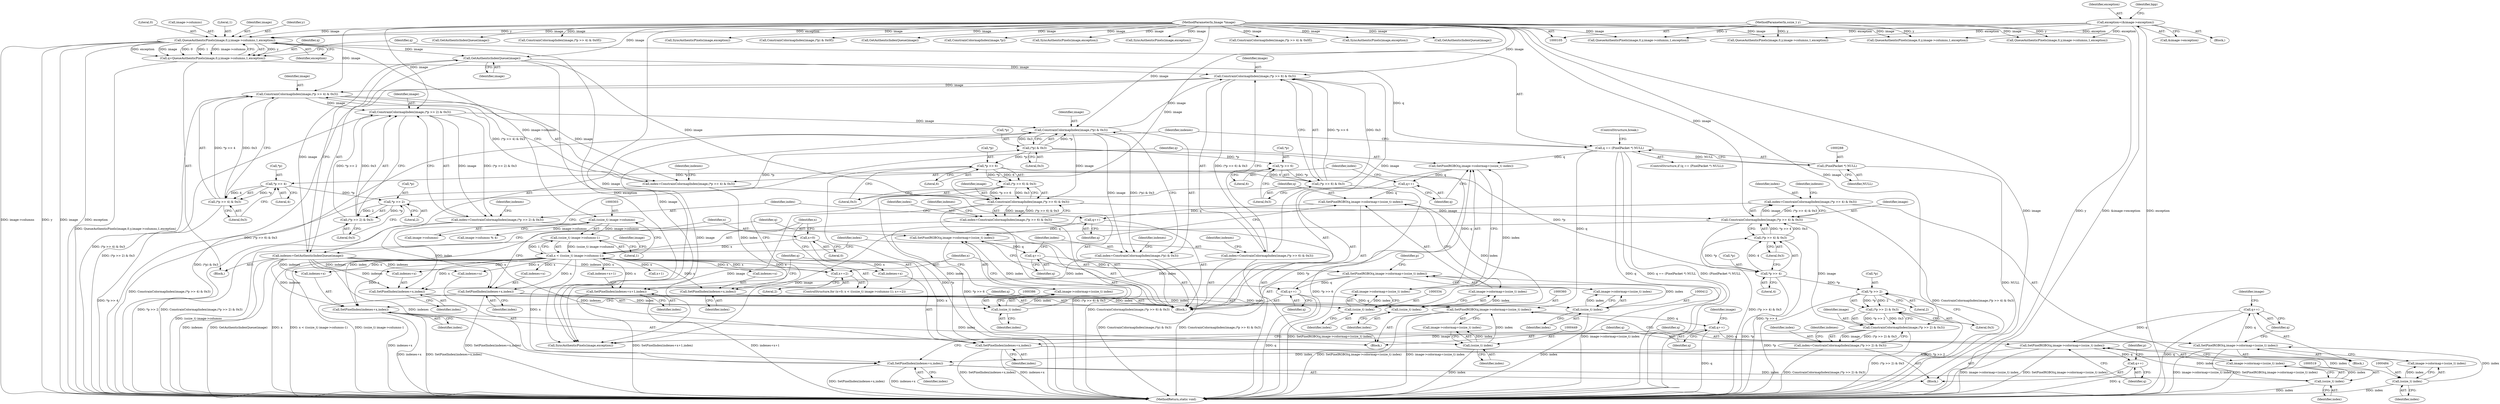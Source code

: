 digraph "0_ImageMagick_b6ae2f9e0ab13343c0281732d479757a8e8979c7@pointer" {
"1000512" [label="(Call,SetPixelRGBO(q,image->colormap+(ssize_t) index))"];
"1000486" [label="(Call,q++)"];
"1000477" [label="(Call,SetPixelRGBO(q,image->colormap+(ssize_t) index))"];
"1000451" [label="(Call,q++)"];
"1000442" [label="(Call,SetPixelRGBO(q,image->colormap+(ssize_t) index))"];
"1000285" [label="(Call,q == (PixelPacket *) NULL)"];
"1000273" [label="(Call,q=QueueAuthenticPixels(image,0,y,image->columns,1,exception))"];
"1000275" [label="(Call,QueueAuthenticPixels(image,0,y,image->columns,1,exception))"];
"1000108" [label="(MethodParameterIn,Image *image)"];
"1000107" [label="(MethodParameterIn,ssize_t y)"];
"1000117" [label="(Call,exception=(&image->exception))"];
"1000287" [label="(Call,(PixelPacket *) NULL)"];
"1000416" [label="(Call,q++)"];
"1000405" [label="(Call,SetPixelRGBO(q,image->colormap+(ssize_t) index))"];
"1000388" [label="(Call,q++)"];
"1000379" [label="(Call,SetPixelRGBO(q,image->colormap+(ssize_t) index))"];
"1000362" [label="(Call,q++)"];
"1000353" [label="(Call,SetPixelRGBO(q,image->colormap+(ssize_t) index))"];
"1000336" [label="(Call,q++)"];
"1000327" [label="(Call,SetPixelRGBO(q,image->colormap+(ssize_t) index))"];
"1000333" [label="(Call,(ssize_t) index)"];
"1000322" [label="(Call,SetPixelIndex(indexes+x,index))"];
"1000291" [label="(Call,indexes=GetAuthenticIndexQueue(image))"];
"1000293" [label="(Call,GetAuthenticIndexQueue(image))"];
"1000299" [label="(Call,x < ((ssize_t) image->columns-1))"];
"1000308" [label="(Call,x+=2)"];
"1000296" [label="(Call,x=0)"];
"1000301" [label="(Call,(ssize_t) image->columns-1)"];
"1000302" [label="(Call,(ssize_t) image->columns)"];
"1000312" [label="(Call,index=ConstrainColormapIndex(image,(*p >> 6) & 0x3))"];
"1000314" [label="(Call,ConstrainColormapIndex(image,(*p >> 6) & 0x3))"];
"1000392" [label="(Call,ConstrainColormapIndex(image,(*p) & 0x3))"];
"1000366" [label="(Call,ConstrainColormapIndex(image,(*p >> 2) & 0x3))"];
"1000340" [label="(Call,ConstrainColormapIndex(image,(*p >> 4) & 0x3))"];
"1000342" [label="(Call,(*p >> 4) & 0x3)"];
"1000343" [label="(Call,*p >> 4)"];
"1000317" [label="(Call,*p >> 6)"];
"1000394" [label="(Call,(*p) & 0x3)"];
"1000369" [label="(Call,*p >> 2)"];
"1000368" [label="(Call,(*p >> 2) & 0x3)"];
"1000316" [label="(Call,(*p >> 6) & 0x3)"];
"1000359" [label="(Call,(ssize_t) index)"];
"1000348" [label="(Call,SetPixelIndex(indexes+x,index))"];
"1000338" [label="(Call,index=ConstrainColormapIndex(image,(*p >> 4) & 0x3))"];
"1000385" [label="(Call,(ssize_t) index)"];
"1000374" [label="(Call,SetPixelIndex(indexes+x,index))"];
"1000364" [label="(Call,index=ConstrainColormapIndex(image,(*p >> 2) & 0x3))"];
"1000411" [label="(Call,(ssize_t) index)"];
"1000398" [label="(Call,SetPixelIndex(indexes+x+1,index))"];
"1000390" [label="(Call,index=ConstrainColormapIndex(image,(*p) & 0x3))"];
"1000448" [label="(Call,(ssize_t) index)"];
"1000437" [label="(Call,SetPixelIndex(indexes+x,index))"];
"1000427" [label="(Call,index=ConstrainColormapIndex(image,(*p >> 6) & 0x3))"];
"1000429" [label="(Call,ConstrainColormapIndex(image,(*p >> 6) & 0x3))"];
"1000431" [label="(Call,(*p >> 6) & 0x3)"];
"1000432" [label="(Call,*p >> 6)"];
"1000483" [label="(Call,(ssize_t) index)"];
"1000472" [label="(Call,SetPixelIndex(indexes+x,index))"];
"1000462" [label="(Call,index=ConstrainColormapIndex(image,(*p >> 4) & 0x3))"];
"1000464" [label="(Call,ConstrainColormapIndex(image,(*p >> 4) & 0x3))"];
"1000466" [label="(Call,(*p >> 4) & 0x3)"];
"1000467" [label="(Call,*p >> 4)"];
"1000518" [label="(Call,(ssize_t) index)"];
"1000507" [label="(Call,SetPixelIndex(indexes+x,index))"];
"1000497" [label="(Call,index=ConstrainColormapIndex(image,(*p >> 2) & 0x3))"];
"1000499" [label="(Call,ConstrainColormapIndex(image,(*p >> 2) & 0x3))"];
"1000501" [label="(Call,(*p >> 2) & 0x3)"];
"1000502" [label="(Call,*p >> 2)"];
"1000521" [label="(Call,q++)"];
"1000292" [label="(Identifier,indexes)"];
"1000509" [label="(Identifier,indexes)"];
"1000326" [label="(Identifier,index)"];
"1000385" [label="(Call,(ssize_t) index)"];
"1000467" [label="(Call,*p >> 4)"];
"1000486" [label="(Call,q++)"];
"1000464" [label="(Call,ConstrainColormapIndex(image,(*p >> 4) & 0x3))"];
"1000349" [label="(Call,indexes+x)"];
"1000315" [label="(Identifier,image)"];
"1000462" [label="(Call,index=ConstrainColormapIndex(image,(*p >> 4) & 0x3))"];
"1000311" [label="(Block,)"];
"1000314" [label="(Call,ConstrainColormapIndex(image,(*p >> 6) & 0x3))"];
"1000362" [label="(Call,q++)"];
"1000273" [label="(Call,q=QueueAuthenticPixels(image,0,y,image->columns,1,exception))"];
"1000522" [label="(Identifier,q)"];
"1000422" [label="(Identifier,image)"];
"1000487" [label="(Identifier,q)"];
"1000381" [label="(Call,image->colormap+(ssize_t) index)"];
"1000380" [label="(Identifier,q)"];
"1000301" [label="(Call,(ssize_t) image->columns-1)"];
"1000373" [label="(Literal,0x3)"];
"1000277" [label="(Literal,0)"];
"1000117" [label="(Call,exception=(&image->exception))"];
"1000498" [label="(Identifier,index)"];
"1000505" [label="(Literal,2)"];
"1000695" [label="(Call,GetAuthenticIndexQueue(image))"];
"1000468" [label="(Call,*p)"];
"1000290" [label="(ControlStructure,break;)"];
"1000479" [label="(Call,image->colormap+(ssize_t) index)"];
"1000118" [label="(Identifier,exception)"];
"1000390" [label="(Call,index=ConstrainColormapIndex(image,(*p) & 0x3))"];
"1000346" [label="(Literal,4)"];
"1000404" [label="(Identifier,index)"];
"1000441" [label="(Identifier,index)"];
"1000124" [label="(Identifier,bpp)"];
"1000511" [label="(Identifier,index)"];
"1000461" [label="(Block,)"];
"1000344" [label="(Call,*p)"];
"1000304" [label="(Call,image->columns)"];
"1000470" [label="(Literal,4)"];
"1000514" [label="(Call,image->colormap+(ssize_t) index)"];
"1000275" [label="(Call,QueueAuthenticPixels(image,0,y,image->columns,1,exception))"];
"1000426" [label="(Block,)"];
"1000537" [label="(Call,QueueAuthenticPixels(image,0,y,image->columns,1,exception))"];
"1000463" [label="(Identifier,index)"];
"1000639" [label="(Call,ConstrainColormapIndex(image,(*p >> 4) & 0x0f))"];
"1000313" [label="(Identifier,index)"];
"1000431" [label="(Call,(*p >> 6) & 0x3)"];
"1000395" [label="(Call,*p)"];
"1000328" [label="(Identifier,q)"];
"1000379" [label="(Call,SetPixelRGBO(q,image->colormap+(ssize_t) index))"];
"1000352" [label="(Identifier,index)"];
"1000512" [label="(Call,SetPixelRGBO(q,image->colormap+(ssize_t) index))"];
"1000503" [label="(Call,*p)"];
"1000287" [label="(Call,(PixelPacket *) NULL)"];
"1000321" [label="(Literal,0x3)"];
"1000401" [label="(Call,x+1)"];
"1000473" [label="(Call,indexes+x)"];
"1000335" [label="(Identifier,index)"];
"1000367" [label="(Identifier,image)"];
"1000297" [label="(Identifier,x)"];
"1000291" [label="(Call,indexes=GetAuthenticIndexQueue(image))"];
"1000513" [label="(Identifier,q)"];
"1000398" [label="(Call,SetPixelIndex(indexes+x+1,index))"];
"1000496" [label="(Block,)"];
"1000483" [label="(Call,(ssize_t) index)"];
"1000527" [label="(Call,SyncAuthenticPixels(image,exception))"];
"1000323" [label="(Call,indexes+x)"];
"1000443" [label="(Identifier,q)"];
"1000340" [label="(Call,ConstrainColormapIndex(image,(*p >> 4) & 0x3))"];
"1000520" [label="(Identifier,index)"];
"1000432" [label="(Call,*p >> 6)"];
"1000406" [label="(Identifier,q)"];
"1000119" [label="(Call,&image->exception)"];
"1000457" [label="(Identifier,image)"];
"1000309" [label="(Identifier,x)"];
"1000308" [label="(Call,x+=2)"];
"1000492" [label="(Identifier,image)"];
"1000477" [label="(Call,SetPixelRGBO(q,image->colormap+(ssize_t) index))"];
"1000452" [label="(Identifier,q)"];
"1000375" [label="(Call,indexes+x)"];
"1000341" [label="(Identifier,image)"];
"1000433" [label="(Call,*p)"];
"1000451" [label="(Call,q++)"];
"1000407" [label="(Call,image->colormap+(ssize_t) index)"];
"1000428" [label="(Identifier,index)"];
"1000400" [label="(Identifier,indexes)"];
"1000272" [label="(Block,)"];
"1000365" [label="(Identifier,index)"];
"1000438" [label="(Call,indexes+x)"];
"1000343" [label="(Call,*p >> 4)"];
"1000361" [label="(Identifier,index)"];
"1000405" [label="(Call,SetPixelRGBO(q,image->colormap+(ssize_t) index))"];
"1000378" [label="(Identifier,index)"];
"1000310" [label="(Literal,2)"];
"1000521" [label="(Call,q++)"];
"1000318" [label="(Call,*p)"];
"1000296" [label="(Call,x=0)"];
"1000285" [label="(Call,q == (PixelPacket *) NULL)"];
"1000677" [label="(Call,QueueAuthenticPixels(image,0,y,image->columns,1,exception))"];
"1000444" [label="(Call,image->colormap+(ssize_t) index)"];
"1000279" [label="(Call,image->columns)"];
"1000348" [label="(Call,SetPixelIndex(indexes+x,index))"];
"1000436" [label="(Literal,0x3)"];
"1000387" [label="(Identifier,index)"];
"1000497" [label="(Call,index=ConstrainColormapIndex(image,(*p >> 2) & 0x3))"];
"1000370" [label="(Call,*p)"];
"1000437" [label="(Call,SetPixelIndex(indexes+x,index))"];
"1000427" [label="(Call,index=ConstrainColormapIndex(image,(*p >> 6) & 0x3))"];
"1000737" [label="(Call,SyncAuthenticPixels(image,exception))"];
"1000602" [label="(Call,ConstrainColormapIndex(image,(*p) & 0x0f))"];
"1000294" [label="(Identifier,image)"];
"1000366" [label="(Call,ConstrainColormapIndex(image,(*p >> 2) & 0x3))"];
"1000130" [label="(Call,QueueAuthenticPixels(image,0,y,image->columns,1,exception))"];
"1000372" [label="(Literal,2)"];
"1000448" [label="(Call,(ssize_t) index)"];
"1000485" [label="(Identifier,index)"];
"1000110" [label="(Block,)"];
"1000359" [label="(Call,(ssize_t) index)"];
"1000474" [label="(Identifier,indexes)"];
"1000337" [label="(Identifier,q)"];
"1000465" [label="(Identifier,image)"];
"1000148" [label="(Call,GetAuthenticIndexQueue(image))"];
"1000108" [label="(MethodParameterIn,Image *image)"];
"1000289" [label="(Identifier,NULL)"];
"1000354" [label="(Identifier,q)"];
"1000299" [label="(Call,x < ((ssize_t) image->columns-1))"];
"1000393" [label="(Identifier,image)"];
"1000320" [label="(Literal,6)"];
"1000376" [label="(Identifier,indexes)"];
"1000300" [label="(Identifier,x)"];
"1000107" [label="(MethodParameterIn,ssize_t y)"];
"1000476" [label="(Identifier,index)"];
"1000282" [label="(Literal,1)"];
"1000713" [label="(Call,ConstrainColormapIndex(image,*p))"];
"1000347" [label="(Literal,0x3)"];
"1000329" [label="(Call,image->colormap+(ssize_t) index)"];
"1000338" [label="(Call,index=ConstrainColormapIndex(image,(*p >> 4) & 0x3))"];
"1000507" [label="(Call,SetPixelIndex(indexes+x,index))"];
"1000283" [label="(Identifier,exception)"];
"1000368" [label="(Call,(*p >> 2) & 0x3)"];
"1000274" [label="(Identifier,q)"];
"1000420" [label="(Call,image->columns % 4)"];
"1000276" [label="(Identifier,image)"];
"1000524" [label="(Identifier,p)"];
"1000417" [label="(Identifier,q)"];
"1000317" [label="(Call,*p >> 6)"];
"1000336" [label="(Call,q++)"];
"1000394" [label="(Call,(*p) & 0x3)"];
"1000389" [label="(Identifier,q)"];
"1000342" [label="(Call,(*p >> 4) & 0x3)"];
"1000392" [label="(Call,ConstrainColormapIndex(image,(*p) & 0x3))"];
"1000324" [label="(Identifier,indexes)"];
"1000364" [label="(Call,index=ConstrainColormapIndex(image,(*p >> 2) & 0x3))"];
"1000369" [label="(Call,*p >> 2)"];
"1000667" [label="(Call,SyncAuthenticPixels(image,exception))"];
"1000327" [label="(Call,SetPixelRGBO(q,image->colormap+(ssize_t) index))"];
"1000278" [label="(Identifier,y)"];
"1000439" [label="(Identifier,indexes)"];
"1000388" [label="(Call,q++)"];
"1000307" [label="(Literal,1)"];
"1000413" [label="(Identifier,index)"];
"1000355" [label="(Call,image->colormap+(ssize_t) index)"];
"1000374" [label="(Call,SetPixelIndex(indexes+x,index))"];
"1000316" [label="(Call,(*p >> 6) & 0x3)"];
"1000500" [label="(Identifier,image)"];
"1000798" [label="(Call,SyncAuthenticPixels(image,exception))"];
"1000411" [label="(Call,(ssize_t) index)"];
"1000803" [label="(MethodReturn,static void)"];
"1000576" [label="(Call,ConstrainColormapIndex(image,(*p >> 4) & 0x0f))"];
"1000478" [label="(Identifier,q)"];
"1000416" [label="(Call,q++)"];
"1000284" [label="(ControlStructure,if (q == (PixelPacket *) NULL))"];
"1000518" [label="(Call,(ssize_t) index)"];
"1000499" [label="(Call,ConstrainColormapIndex(image,(*p >> 2) & 0x3))"];
"1000295" [label="(ControlStructure,for (x=0; x < ((ssize_t) image->columns-1); x+=2))"];
"1000502" [label="(Call,*p >> 2)"];
"1000286" [label="(Identifier,q)"];
"1000466" [label="(Call,(*p >> 4) & 0x3)"];
"1000471" [label="(Literal,0x3)"];
"1000353" [label="(Call,SetPixelRGBO(q,image->colormap+(ssize_t) index))"];
"1000298" [label="(Literal,0)"];
"1000391" [label="(Identifier,index)"];
"1000312" [label="(Call,index=ConstrainColormapIndex(image,(*p >> 6) & 0x3))"];
"1000501" [label="(Call,(*p >> 2) & 0x3)"];
"1000266" [label="(Call,SyncAuthenticPixels(image,exception))"];
"1000472" [label="(Call,SetPixelIndex(indexes+x,index))"];
"1000508" [label="(Call,indexes+x)"];
"1000506" [label="(Literal,0x3)"];
"1000293" [label="(Call,GetAuthenticIndexQueue(image))"];
"1000429" [label="(Call,ConstrainColormapIndex(image,(*p >> 6) & 0x3))"];
"1000322" [label="(Call,SetPixelIndex(indexes+x,index))"];
"1000397" [label="(Literal,0x3)"];
"1000350" [label="(Identifier,indexes)"];
"1000399" [label="(Call,indexes+x+1)"];
"1000450" [label="(Identifier,index)"];
"1000746" [label="(Call,QueueAuthenticPixels(image,0,y,image->columns,1,exception))"];
"1000430" [label="(Identifier,image)"];
"1000333" [label="(Call,(ssize_t) index)"];
"1000339" [label="(Identifier,index)"];
"1000415" [label="(Identifier,p)"];
"1000442" [label="(Call,SetPixelRGBO(q,image->colormap+(ssize_t) index))"];
"1000363" [label="(Identifier,q)"];
"1000435" [label="(Literal,6)"];
"1000302" [label="(Call,(ssize_t) image->columns)"];
"1000555" [label="(Call,GetAuthenticIndexQueue(image))"];
"1000512" -> "1000496"  [label="AST: "];
"1000512" -> "1000514"  [label="CFG: "];
"1000513" -> "1000512"  [label="AST: "];
"1000514" -> "1000512"  [label="AST: "];
"1000522" -> "1000512"  [label="CFG: "];
"1000512" -> "1000803"  [label="DDG: image->colormap+(ssize_t) index"];
"1000512" -> "1000803"  [label="DDG: SetPixelRGBO(q,image->colormap+(ssize_t) index)"];
"1000486" -> "1000512"  [label="DDG: q"];
"1000518" -> "1000512"  [label="DDG: index"];
"1000512" -> "1000521"  [label="DDG: q"];
"1000486" -> "1000461"  [label="AST: "];
"1000486" -> "1000487"  [label="CFG: "];
"1000487" -> "1000486"  [label="AST: "];
"1000492" -> "1000486"  [label="CFG: "];
"1000486" -> "1000803"  [label="DDG: q"];
"1000477" -> "1000486"  [label="DDG: q"];
"1000477" -> "1000461"  [label="AST: "];
"1000477" -> "1000479"  [label="CFG: "];
"1000478" -> "1000477"  [label="AST: "];
"1000479" -> "1000477"  [label="AST: "];
"1000487" -> "1000477"  [label="CFG: "];
"1000477" -> "1000803"  [label="DDG: image->colormap+(ssize_t) index"];
"1000477" -> "1000803"  [label="DDG: SetPixelRGBO(q,image->colormap+(ssize_t) index)"];
"1000451" -> "1000477"  [label="DDG: q"];
"1000483" -> "1000477"  [label="DDG: index"];
"1000451" -> "1000426"  [label="AST: "];
"1000451" -> "1000452"  [label="CFG: "];
"1000452" -> "1000451"  [label="AST: "];
"1000457" -> "1000451"  [label="CFG: "];
"1000451" -> "1000803"  [label="DDG: q"];
"1000442" -> "1000451"  [label="DDG: q"];
"1000442" -> "1000426"  [label="AST: "];
"1000442" -> "1000444"  [label="CFG: "];
"1000443" -> "1000442"  [label="AST: "];
"1000444" -> "1000442"  [label="AST: "];
"1000452" -> "1000442"  [label="CFG: "];
"1000442" -> "1000803"  [label="DDG: SetPixelRGBO(q,image->colormap+(ssize_t) index)"];
"1000442" -> "1000803"  [label="DDG: image->colormap+(ssize_t) index"];
"1000285" -> "1000442"  [label="DDG: q"];
"1000416" -> "1000442"  [label="DDG: q"];
"1000448" -> "1000442"  [label="DDG: index"];
"1000285" -> "1000284"  [label="AST: "];
"1000285" -> "1000287"  [label="CFG: "];
"1000286" -> "1000285"  [label="AST: "];
"1000287" -> "1000285"  [label="AST: "];
"1000290" -> "1000285"  [label="CFG: "];
"1000292" -> "1000285"  [label="CFG: "];
"1000285" -> "1000803"  [label="DDG: q"];
"1000285" -> "1000803"  [label="DDG: q == (PixelPacket *) NULL"];
"1000285" -> "1000803"  [label="DDG: (PixelPacket *) NULL"];
"1000273" -> "1000285"  [label="DDG: q"];
"1000287" -> "1000285"  [label="DDG: NULL"];
"1000285" -> "1000327"  [label="DDG: q"];
"1000273" -> "1000272"  [label="AST: "];
"1000273" -> "1000275"  [label="CFG: "];
"1000274" -> "1000273"  [label="AST: "];
"1000275" -> "1000273"  [label="AST: "];
"1000286" -> "1000273"  [label="CFG: "];
"1000273" -> "1000803"  [label="DDG: QueueAuthenticPixels(image,0,y,image->columns,1,exception)"];
"1000275" -> "1000273"  [label="DDG: y"];
"1000275" -> "1000273"  [label="DDG: exception"];
"1000275" -> "1000273"  [label="DDG: image"];
"1000275" -> "1000273"  [label="DDG: 0"];
"1000275" -> "1000273"  [label="DDG: 1"];
"1000275" -> "1000273"  [label="DDG: image->columns"];
"1000275" -> "1000283"  [label="CFG: "];
"1000276" -> "1000275"  [label="AST: "];
"1000277" -> "1000275"  [label="AST: "];
"1000278" -> "1000275"  [label="AST: "];
"1000279" -> "1000275"  [label="AST: "];
"1000282" -> "1000275"  [label="AST: "];
"1000283" -> "1000275"  [label="AST: "];
"1000275" -> "1000803"  [label="DDG: y"];
"1000275" -> "1000803"  [label="DDG: image"];
"1000275" -> "1000803"  [label="DDG: exception"];
"1000275" -> "1000803"  [label="DDG: image->columns"];
"1000108" -> "1000275"  [label="DDG: image"];
"1000107" -> "1000275"  [label="DDG: y"];
"1000117" -> "1000275"  [label="DDG: exception"];
"1000275" -> "1000293"  [label="DDG: image"];
"1000275" -> "1000302"  [label="DDG: image->columns"];
"1000275" -> "1000527"  [label="DDG: exception"];
"1000108" -> "1000105"  [label="AST: "];
"1000108" -> "1000803"  [label="DDG: image"];
"1000108" -> "1000130"  [label="DDG: image"];
"1000108" -> "1000148"  [label="DDG: image"];
"1000108" -> "1000266"  [label="DDG: image"];
"1000108" -> "1000293"  [label="DDG: image"];
"1000108" -> "1000314"  [label="DDG: image"];
"1000108" -> "1000340"  [label="DDG: image"];
"1000108" -> "1000366"  [label="DDG: image"];
"1000108" -> "1000392"  [label="DDG: image"];
"1000108" -> "1000429"  [label="DDG: image"];
"1000108" -> "1000464"  [label="DDG: image"];
"1000108" -> "1000499"  [label="DDG: image"];
"1000108" -> "1000527"  [label="DDG: image"];
"1000108" -> "1000537"  [label="DDG: image"];
"1000108" -> "1000555"  [label="DDG: image"];
"1000108" -> "1000576"  [label="DDG: image"];
"1000108" -> "1000602"  [label="DDG: image"];
"1000108" -> "1000639"  [label="DDG: image"];
"1000108" -> "1000667"  [label="DDG: image"];
"1000108" -> "1000677"  [label="DDG: image"];
"1000108" -> "1000695"  [label="DDG: image"];
"1000108" -> "1000713"  [label="DDG: image"];
"1000108" -> "1000737"  [label="DDG: image"];
"1000108" -> "1000746"  [label="DDG: image"];
"1000108" -> "1000798"  [label="DDG: image"];
"1000107" -> "1000105"  [label="AST: "];
"1000107" -> "1000803"  [label="DDG: y"];
"1000107" -> "1000130"  [label="DDG: y"];
"1000107" -> "1000537"  [label="DDG: y"];
"1000107" -> "1000677"  [label="DDG: y"];
"1000107" -> "1000746"  [label="DDG: y"];
"1000117" -> "1000110"  [label="AST: "];
"1000117" -> "1000119"  [label="CFG: "];
"1000118" -> "1000117"  [label="AST: "];
"1000119" -> "1000117"  [label="AST: "];
"1000124" -> "1000117"  [label="CFG: "];
"1000117" -> "1000803"  [label="DDG: exception"];
"1000117" -> "1000803"  [label="DDG: &image->exception"];
"1000117" -> "1000130"  [label="DDG: exception"];
"1000117" -> "1000537"  [label="DDG: exception"];
"1000117" -> "1000677"  [label="DDG: exception"];
"1000117" -> "1000746"  [label="DDG: exception"];
"1000287" -> "1000289"  [label="CFG: "];
"1000288" -> "1000287"  [label="AST: "];
"1000289" -> "1000287"  [label="AST: "];
"1000287" -> "1000803"  [label="DDG: NULL"];
"1000416" -> "1000311"  [label="AST: "];
"1000416" -> "1000417"  [label="CFG: "];
"1000417" -> "1000416"  [label="AST: "];
"1000309" -> "1000416"  [label="CFG: "];
"1000416" -> "1000803"  [label="DDG: q"];
"1000416" -> "1000327"  [label="DDG: q"];
"1000405" -> "1000416"  [label="DDG: q"];
"1000405" -> "1000311"  [label="AST: "];
"1000405" -> "1000407"  [label="CFG: "];
"1000406" -> "1000405"  [label="AST: "];
"1000407" -> "1000405"  [label="AST: "];
"1000415" -> "1000405"  [label="CFG: "];
"1000405" -> "1000803"  [label="DDG: SetPixelRGBO(q,image->colormap+(ssize_t) index)"];
"1000405" -> "1000803"  [label="DDG: image->colormap+(ssize_t) index"];
"1000388" -> "1000405"  [label="DDG: q"];
"1000411" -> "1000405"  [label="DDG: index"];
"1000388" -> "1000311"  [label="AST: "];
"1000388" -> "1000389"  [label="CFG: "];
"1000389" -> "1000388"  [label="AST: "];
"1000391" -> "1000388"  [label="CFG: "];
"1000379" -> "1000388"  [label="DDG: q"];
"1000379" -> "1000311"  [label="AST: "];
"1000379" -> "1000381"  [label="CFG: "];
"1000380" -> "1000379"  [label="AST: "];
"1000381" -> "1000379"  [label="AST: "];
"1000389" -> "1000379"  [label="CFG: "];
"1000362" -> "1000379"  [label="DDG: q"];
"1000385" -> "1000379"  [label="DDG: index"];
"1000362" -> "1000311"  [label="AST: "];
"1000362" -> "1000363"  [label="CFG: "];
"1000363" -> "1000362"  [label="AST: "];
"1000365" -> "1000362"  [label="CFG: "];
"1000353" -> "1000362"  [label="DDG: q"];
"1000353" -> "1000311"  [label="AST: "];
"1000353" -> "1000355"  [label="CFG: "];
"1000354" -> "1000353"  [label="AST: "];
"1000355" -> "1000353"  [label="AST: "];
"1000363" -> "1000353"  [label="CFG: "];
"1000336" -> "1000353"  [label="DDG: q"];
"1000359" -> "1000353"  [label="DDG: index"];
"1000336" -> "1000311"  [label="AST: "];
"1000336" -> "1000337"  [label="CFG: "];
"1000337" -> "1000336"  [label="AST: "];
"1000339" -> "1000336"  [label="CFG: "];
"1000327" -> "1000336"  [label="DDG: q"];
"1000327" -> "1000311"  [label="AST: "];
"1000327" -> "1000329"  [label="CFG: "];
"1000328" -> "1000327"  [label="AST: "];
"1000329" -> "1000327"  [label="AST: "];
"1000337" -> "1000327"  [label="CFG: "];
"1000333" -> "1000327"  [label="DDG: index"];
"1000333" -> "1000329"  [label="AST: "];
"1000333" -> "1000335"  [label="CFG: "];
"1000334" -> "1000333"  [label="AST: "];
"1000335" -> "1000333"  [label="AST: "];
"1000329" -> "1000333"  [label="CFG: "];
"1000333" -> "1000329"  [label="DDG: index"];
"1000322" -> "1000333"  [label="DDG: index"];
"1000322" -> "1000311"  [label="AST: "];
"1000322" -> "1000326"  [label="CFG: "];
"1000323" -> "1000322"  [label="AST: "];
"1000326" -> "1000322"  [label="AST: "];
"1000328" -> "1000322"  [label="CFG: "];
"1000291" -> "1000322"  [label="DDG: indexes"];
"1000299" -> "1000322"  [label="DDG: x"];
"1000312" -> "1000322"  [label="DDG: index"];
"1000291" -> "1000272"  [label="AST: "];
"1000291" -> "1000293"  [label="CFG: "];
"1000292" -> "1000291"  [label="AST: "];
"1000293" -> "1000291"  [label="AST: "];
"1000297" -> "1000291"  [label="CFG: "];
"1000291" -> "1000803"  [label="DDG: indexes"];
"1000291" -> "1000803"  [label="DDG: GetAuthenticIndexQueue(image)"];
"1000293" -> "1000291"  [label="DDG: image"];
"1000291" -> "1000323"  [label="DDG: indexes"];
"1000291" -> "1000437"  [label="DDG: indexes"];
"1000291" -> "1000438"  [label="DDG: indexes"];
"1000291" -> "1000472"  [label="DDG: indexes"];
"1000291" -> "1000473"  [label="DDG: indexes"];
"1000291" -> "1000507"  [label="DDG: indexes"];
"1000291" -> "1000508"  [label="DDG: indexes"];
"1000293" -> "1000294"  [label="CFG: "];
"1000294" -> "1000293"  [label="AST: "];
"1000293" -> "1000314"  [label="DDG: image"];
"1000293" -> "1000429"  [label="DDG: image"];
"1000293" -> "1000527"  [label="DDG: image"];
"1000299" -> "1000295"  [label="AST: "];
"1000299" -> "1000301"  [label="CFG: "];
"1000300" -> "1000299"  [label="AST: "];
"1000301" -> "1000299"  [label="AST: "];
"1000313" -> "1000299"  [label="CFG: "];
"1000422" -> "1000299"  [label="CFG: "];
"1000299" -> "1000803"  [label="DDG: x < ((ssize_t) image->columns-1)"];
"1000299" -> "1000803"  [label="DDG: (ssize_t) image->columns-1"];
"1000299" -> "1000803"  [label="DDG: x"];
"1000308" -> "1000299"  [label="DDG: x"];
"1000296" -> "1000299"  [label="DDG: x"];
"1000301" -> "1000299"  [label="DDG: (ssize_t) image->columns"];
"1000301" -> "1000299"  [label="DDG: 1"];
"1000299" -> "1000308"  [label="DDG: x"];
"1000299" -> "1000323"  [label="DDG: x"];
"1000299" -> "1000348"  [label="DDG: x"];
"1000299" -> "1000349"  [label="DDG: x"];
"1000299" -> "1000374"  [label="DDG: x"];
"1000299" -> "1000375"  [label="DDG: x"];
"1000299" -> "1000398"  [label="DDG: x"];
"1000299" -> "1000399"  [label="DDG: x"];
"1000299" -> "1000401"  [label="DDG: x"];
"1000299" -> "1000437"  [label="DDG: x"];
"1000299" -> "1000438"  [label="DDG: x"];
"1000299" -> "1000472"  [label="DDG: x"];
"1000299" -> "1000473"  [label="DDG: x"];
"1000299" -> "1000507"  [label="DDG: x"];
"1000299" -> "1000508"  [label="DDG: x"];
"1000308" -> "1000295"  [label="AST: "];
"1000308" -> "1000310"  [label="CFG: "];
"1000309" -> "1000308"  [label="AST: "];
"1000310" -> "1000308"  [label="AST: "];
"1000300" -> "1000308"  [label="CFG: "];
"1000296" -> "1000295"  [label="AST: "];
"1000296" -> "1000298"  [label="CFG: "];
"1000297" -> "1000296"  [label="AST: "];
"1000298" -> "1000296"  [label="AST: "];
"1000300" -> "1000296"  [label="CFG: "];
"1000301" -> "1000307"  [label="CFG: "];
"1000302" -> "1000301"  [label="AST: "];
"1000307" -> "1000301"  [label="AST: "];
"1000301" -> "1000803"  [label="DDG: (ssize_t) image->columns"];
"1000302" -> "1000301"  [label="DDG: image->columns"];
"1000302" -> "1000304"  [label="CFG: "];
"1000303" -> "1000302"  [label="AST: "];
"1000304" -> "1000302"  [label="AST: "];
"1000307" -> "1000302"  [label="CFG: "];
"1000302" -> "1000420"  [label="DDG: image->columns"];
"1000312" -> "1000311"  [label="AST: "];
"1000312" -> "1000314"  [label="CFG: "];
"1000313" -> "1000312"  [label="AST: "];
"1000314" -> "1000312"  [label="AST: "];
"1000324" -> "1000312"  [label="CFG: "];
"1000312" -> "1000803"  [label="DDG: ConstrainColormapIndex(image,(*p >> 6) & 0x3)"];
"1000314" -> "1000312"  [label="DDG: image"];
"1000314" -> "1000312"  [label="DDG: (*p >> 6) & 0x3"];
"1000314" -> "1000316"  [label="CFG: "];
"1000315" -> "1000314"  [label="AST: "];
"1000316" -> "1000314"  [label="AST: "];
"1000314" -> "1000803"  [label="DDG: (*p >> 6) & 0x3"];
"1000392" -> "1000314"  [label="DDG: image"];
"1000316" -> "1000314"  [label="DDG: *p >> 6"];
"1000316" -> "1000314"  [label="DDG: 0x3"];
"1000314" -> "1000340"  [label="DDG: image"];
"1000392" -> "1000390"  [label="AST: "];
"1000392" -> "1000394"  [label="CFG: "];
"1000393" -> "1000392"  [label="AST: "];
"1000394" -> "1000392"  [label="AST: "];
"1000390" -> "1000392"  [label="CFG: "];
"1000392" -> "1000803"  [label="DDG: (*p) & 0x3"];
"1000392" -> "1000390"  [label="DDG: image"];
"1000392" -> "1000390"  [label="DDG: (*p) & 0x3"];
"1000366" -> "1000392"  [label="DDG: image"];
"1000394" -> "1000392"  [label="DDG: *p"];
"1000394" -> "1000392"  [label="DDG: 0x3"];
"1000392" -> "1000429"  [label="DDG: image"];
"1000392" -> "1000527"  [label="DDG: image"];
"1000366" -> "1000364"  [label="AST: "];
"1000366" -> "1000368"  [label="CFG: "];
"1000367" -> "1000366"  [label="AST: "];
"1000368" -> "1000366"  [label="AST: "];
"1000364" -> "1000366"  [label="CFG: "];
"1000366" -> "1000803"  [label="DDG: (*p >> 2) & 0x3"];
"1000366" -> "1000364"  [label="DDG: image"];
"1000366" -> "1000364"  [label="DDG: (*p >> 2) & 0x3"];
"1000340" -> "1000366"  [label="DDG: image"];
"1000368" -> "1000366"  [label="DDG: *p >> 2"];
"1000368" -> "1000366"  [label="DDG: 0x3"];
"1000340" -> "1000338"  [label="AST: "];
"1000340" -> "1000342"  [label="CFG: "];
"1000341" -> "1000340"  [label="AST: "];
"1000342" -> "1000340"  [label="AST: "];
"1000338" -> "1000340"  [label="CFG: "];
"1000340" -> "1000803"  [label="DDG: (*p >> 4) & 0x3"];
"1000340" -> "1000338"  [label="DDG: image"];
"1000340" -> "1000338"  [label="DDG: (*p >> 4) & 0x3"];
"1000342" -> "1000340"  [label="DDG: *p >> 4"];
"1000342" -> "1000340"  [label="DDG: 0x3"];
"1000342" -> "1000347"  [label="CFG: "];
"1000343" -> "1000342"  [label="AST: "];
"1000347" -> "1000342"  [label="AST: "];
"1000342" -> "1000803"  [label="DDG: *p >> 4"];
"1000343" -> "1000342"  [label="DDG: *p"];
"1000343" -> "1000342"  [label="DDG: 4"];
"1000343" -> "1000346"  [label="CFG: "];
"1000344" -> "1000343"  [label="AST: "];
"1000346" -> "1000343"  [label="AST: "];
"1000347" -> "1000343"  [label="CFG: "];
"1000317" -> "1000343"  [label="DDG: *p"];
"1000343" -> "1000369"  [label="DDG: *p"];
"1000317" -> "1000316"  [label="AST: "];
"1000317" -> "1000320"  [label="CFG: "];
"1000318" -> "1000317"  [label="AST: "];
"1000320" -> "1000317"  [label="AST: "];
"1000321" -> "1000317"  [label="CFG: "];
"1000317" -> "1000316"  [label="DDG: *p"];
"1000317" -> "1000316"  [label="DDG: 6"];
"1000394" -> "1000317"  [label="DDG: *p"];
"1000394" -> "1000397"  [label="CFG: "];
"1000395" -> "1000394"  [label="AST: "];
"1000397" -> "1000394"  [label="AST: "];
"1000394" -> "1000803"  [label="DDG: *p"];
"1000369" -> "1000394"  [label="DDG: *p"];
"1000394" -> "1000432"  [label="DDG: *p"];
"1000369" -> "1000368"  [label="AST: "];
"1000369" -> "1000372"  [label="CFG: "];
"1000370" -> "1000369"  [label="AST: "];
"1000372" -> "1000369"  [label="AST: "];
"1000373" -> "1000369"  [label="CFG: "];
"1000369" -> "1000368"  [label="DDG: *p"];
"1000369" -> "1000368"  [label="DDG: 2"];
"1000368" -> "1000373"  [label="CFG: "];
"1000373" -> "1000368"  [label="AST: "];
"1000368" -> "1000803"  [label="DDG: *p >> 2"];
"1000316" -> "1000321"  [label="CFG: "];
"1000321" -> "1000316"  [label="AST: "];
"1000316" -> "1000803"  [label="DDG: *p >> 6"];
"1000359" -> "1000355"  [label="AST: "];
"1000359" -> "1000361"  [label="CFG: "];
"1000360" -> "1000359"  [label="AST: "];
"1000361" -> "1000359"  [label="AST: "];
"1000355" -> "1000359"  [label="CFG: "];
"1000359" -> "1000355"  [label="DDG: index"];
"1000348" -> "1000359"  [label="DDG: index"];
"1000348" -> "1000311"  [label="AST: "];
"1000348" -> "1000352"  [label="CFG: "];
"1000349" -> "1000348"  [label="AST: "];
"1000352" -> "1000348"  [label="AST: "];
"1000354" -> "1000348"  [label="CFG: "];
"1000338" -> "1000348"  [label="DDG: index"];
"1000338" -> "1000311"  [label="AST: "];
"1000339" -> "1000338"  [label="AST: "];
"1000350" -> "1000338"  [label="CFG: "];
"1000338" -> "1000803"  [label="DDG: ConstrainColormapIndex(image,(*p >> 4) & 0x3)"];
"1000385" -> "1000381"  [label="AST: "];
"1000385" -> "1000387"  [label="CFG: "];
"1000386" -> "1000385"  [label="AST: "];
"1000387" -> "1000385"  [label="AST: "];
"1000381" -> "1000385"  [label="CFG: "];
"1000385" -> "1000381"  [label="DDG: index"];
"1000374" -> "1000385"  [label="DDG: index"];
"1000374" -> "1000311"  [label="AST: "];
"1000374" -> "1000378"  [label="CFG: "];
"1000375" -> "1000374"  [label="AST: "];
"1000378" -> "1000374"  [label="AST: "];
"1000380" -> "1000374"  [label="CFG: "];
"1000374" -> "1000803"  [label="DDG: indexes+x"];
"1000374" -> "1000803"  [label="DDG: SetPixelIndex(indexes+x,index)"];
"1000364" -> "1000374"  [label="DDG: index"];
"1000364" -> "1000311"  [label="AST: "];
"1000365" -> "1000364"  [label="AST: "];
"1000376" -> "1000364"  [label="CFG: "];
"1000364" -> "1000803"  [label="DDG: ConstrainColormapIndex(image,(*p >> 2) & 0x3)"];
"1000411" -> "1000407"  [label="AST: "];
"1000411" -> "1000413"  [label="CFG: "];
"1000412" -> "1000411"  [label="AST: "];
"1000413" -> "1000411"  [label="AST: "];
"1000407" -> "1000411"  [label="CFG: "];
"1000411" -> "1000803"  [label="DDG: index"];
"1000411" -> "1000407"  [label="DDG: index"];
"1000398" -> "1000411"  [label="DDG: index"];
"1000398" -> "1000311"  [label="AST: "];
"1000398" -> "1000404"  [label="CFG: "];
"1000399" -> "1000398"  [label="AST: "];
"1000404" -> "1000398"  [label="AST: "];
"1000406" -> "1000398"  [label="CFG: "];
"1000398" -> "1000803"  [label="DDG: SetPixelIndex(indexes+x+1,index)"];
"1000398" -> "1000803"  [label="DDG: indexes+x+1"];
"1000390" -> "1000398"  [label="DDG: index"];
"1000390" -> "1000311"  [label="AST: "];
"1000391" -> "1000390"  [label="AST: "];
"1000400" -> "1000390"  [label="CFG: "];
"1000390" -> "1000803"  [label="DDG: ConstrainColormapIndex(image,(*p) & 0x3)"];
"1000448" -> "1000444"  [label="AST: "];
"1000448" -> "1000450"  [label="CFG: "];
"1000449" -> "1000448"  [label="AST: "];
"1000450" -> "1000448"  [label="AST: "];
"1000444" -> "1000448"  [label="CFG: "];
"1000448" -> "1000803"  [label="DDG: index"];
"1000448" -> "1000444"  [label="DDG: index"];
"1000437" -> "1000448"  [label="DDG: index"];
"1000437" -> "1000426"  [label="AST: "];
"1000437" -> "1000441"  [label="CFG: "];
"1000438" -> "1000437"  [label="AST: "];
"1000441" -> "1000437"  [label="AST: "];
"1000443" -> "1000437"  [label="CFG: "];
"1000437" -> "1000803"  [label="DDG: SetPixelIndex(indexes+x,index)"];
"1000437" -> "1000803"  [label="DDG: indexes+x"];
"1000427" -> "1000437"  [label="DDG: index"];
"1000427" -> "1000426"  [label="AST: "];
"1000427" -> "1000429"  [label="CFG: "];
"1000428" -> "1000427"  [label="AST: "];
"1000429" -> "1000427"  [label="AST: "];
"1000439" -> "1000427"  [label="CFG: "];
"1000427" -> "1000803"  [label="DDG: ConstrainColormapIndex(image,(*p >> 6) & 0x3)"];
"1000429" -> "1000427"  [label="DDG: image"];
"1000429" -> "1000427"  [label="DDG: (*p >> 6) & 0x3"];
"1000429" -> "1000431"  [label="CFG: "];
"1000430" -> "1000429"  [label="AST: "];
"1000431" -> "1000429"  [label="AST: "];
"1000429" -> "1000803"  [label="DDG: (*p >> 6) & 0x3"];
"1000431" -> "1000429"  [label="DDG: *p >> 6"];
"1000431" -> "1000429"  [label="DDG: 0x3"];
"1000429" -> "1000464"  [label="DDG: image"];
"1000429" -> "1000527"  [label="DDG: image"];
"1000431" -> "1000436"  [label="CFG: "];
"1000432" -> "1000431"  [label="AST: "];
"1000436" -> "1000431"  [label="AST: "];
"1000431" -> "1000803"  [label="DDG: *p >> 6"];
"1000432" -> "1000431"  [label="DDG: *p"];
"1000432" -> "1000431"  [label="DDG: 6"];
"1000432" -> "1000435"  [label="CFG: "];
"1000433" -> "1000432"  [label="AST: "];
"1000435" -> "1000432"  [label="AST: "];
"1000436" -> "1000432"  [label="CFG: "];
"1000432" -> "1000803"  [label="DDG: *p"];
"1000432" -> "1000467"  [label="DDG: *p"];
"1000483" -> "1000479"  [label="AST: "];
"1000483" -> "1000485"  [label="CFG: "];
"1000484" -> "1000483"  [label="AST: "];
"1000485" -> "1000483"  [label="AST: "];
"1000479" -> "1000483"  [label="CFG: "];
"1000483" -> "1000803"  [label="DDG: index"];
"1000483" -> "1000479"  [label="DDG: index"];
"1000472" -> "1000483"  [label="DDG: index"];
"1000472" -> "1000461"  [label="AST: "];
"1000472" -> "1000476"  [label="CFG: "];
"1000473" -> "1000472"  [label="AST: "];
"1000476" -> "1000472"  [label="AST: "];
"1000478" -> "1000472"  [label="CFG: "];
"1000472" -> "1000803"  [label="DDG: SetPixelIndex(indexes+x,index)"];
"1000472" -> "1000803"  [label="DDG: indexes+x"];
"1000462" -> "1000472"  [label="DDG: index"];
"1000462" -> "1000461"  [label="AST: "];
"1000462" -> "1000464"  [label="CFG: "];
"1000463" -> "1000462"  [label="AST: "];
"1000464" -> "1000462"  [label="AST: "];
"1000474" -> "1000462"  [label="CFG: "];
"1000462" -> "1000803"  [label="DDG: ConstrainColormapIndex(image,(*p >> 4) & 0x3)"];
"1000464" -> "1000462"  [label="DDG: image"];
"1000464" -> "1000462"  [label="DDG: (*p >> 4) & 0x3"];
"1000464" -> "1000466"  [label="CFG: "];
"1000465" -> "1000464"  [label="AST: "];
"1000466" -> "1000464"  [label="AST: "];
"1000464" -> "1000803"  [label="DDG: (*p >> 4) & 0x3"];
"1000466" -> "1000464"  [label="DDG: *p >> 4"];
"1000466" -> "1000464"  [label="DDG: 0x3"];
"1000464" -> "1000499"  [label="DDG: image"];
"1000464" -> "1000527"  [label="DDG: image"];
"1000466" -> "1000471"  [label="CFG: "];
"1000467" -> "1000466"  [label="AST: "];
"1000471" -> "1000466"  [label="AST: "];
"1000466" -> "1000803"  [label="DDG: *p >> 4"];
"1000467" -> "1000466"  [label="DDG: *p"];
"1000467" -> "1000466"  [label="DDG: 4"];
"1000467" -> "1000470"  [label="CFG: "];
"1000468" -> "1000467"  [label="AST: "];
"1000470" -> "1000467"  [label="AST: "];
"1000471" -> "1000467"  [label="CFG: "];
"1000467" -> "1000803"  [label="DDG: *p"];
"1000467" -> "1000502"  [label="DDG: *p"];
"1000518" -> "1000514"  [label="AST: "];
"1000518" -> "1000520"  [label="CFG: "];
"1000519" -> "1000518"  [label="AST: "];
"1000520" -> "1000518"  [label="AST: "];
"1000514" -> "1000518"  [label="CFG: "];
"1000518" -> "1000803"  [label="DDG: index"];
"1000518" -> "1000514"  [label="DDG: index"];
"1000507" -> "1000518"  [label="DDG: index"];
"1000507" -> "1000496"  [label="AST: "];
"1000507" -> "1000511"  [label="CFG: "];
"1000508" -> "1000507"  [label="AST: "];
"1000511" -> "1000507"  [label="AST: "];
"1000513" -> "1000507"  [label="CFG: "];
"1000507" -> "1000803"  [label="DDG: SetPixelIndex(indexes+x,index)"];
"1000507" -> "1000803"  [label="DDG: indexes+x"];
"1000497" -> "1000507"  [label="DDG: index"];
"1000497" -> "1000496"  [label="AST: "];
"1000497" -> "1000499"  [label="CFG: "];
"1000498" -> "1000497"  [label="AST: "];
"1000499" -> "1000497"  [label="AST: "];
"1000509" -> "1000497"  [label="CFG: "];
"1000497" -> "1000803"  [label="DDG: ConstrainColormapIndex(image,(*p >> 2) & 0x3)"];
"1000499" -> "1000497"  [label="DDG: image"];
"1000499" -> "1000497"  [label="DDG: (*p >> 2) & 0x3"];
"1000499" -> "1000501"  [label="CFG: "];
"1000500" -> "1000499"  [label="AST: "];
"1000501" -> "1000499"  [label="AST: "];
"1000499" -> "1000803"  [label="DDG: (*p >> 2) & 0x3"];
"1000501" -> "1000499"  [label="DDG: *p >> 2"];
"1000501" -> "1000499"  [label="DDG: 0x3"];
"1000499" -> "1000527"  [label="DDG: image"];
"1000501" -> "1000506"  [label="CFG: "];
"1000502" -> "1000501"  [label="AST: "];
"1000506" -> "1000501"  [label="AST: "];
"1000501" -> "1000803"  [label="DDG: *p >> 2"];
"1000502" -> "1000501"  [label="DDG: *p"];
"1000502" -> "1000501"  [label="DDG: 2"];
"1000502" -> "1000505"  [label="CFG: "];
"1000503" -> "1000502"  [label="AST: "];
"1000505" -> "1000502"  [label="AST: "];
"1000506" -> "1000502"  [label="CFG: "];
"1000502" -> "1000803"  [label="DDG: *p"];
"1000521" -> "1000496"  [label="AST: "];
"1000521" -> "1000522"  [label="CFG: "];
"1000522" -> "1000521"  [label="AST: "];
"1000524" -> "1000521"  [label="CFG: "];
"1000521" -> "1000803"  [label="DDG: q"];
}
